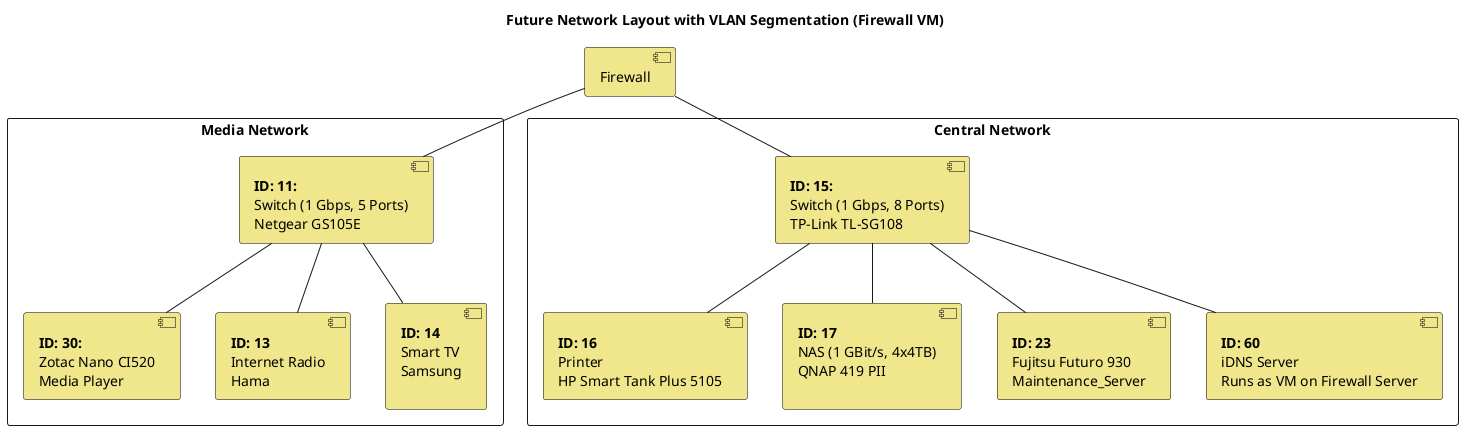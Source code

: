 @startuml
title Future Network Layout with VLAN Segmentation (Firewall VM)

[Firewall]

skinparam component {
    BackgroundColor Khaki
    BorderColor Black
    FontColor Black
}

rectangle "Media Network" as Media {
    [**ID: 11:**\nSwitch (1 Gbps, 5 Ports)\nNetgear GS105E] as SWITCH_MEDIA
    [**ID: 30:**\nZotac Nano CI520\nMedia Player] as MEDIAPLAYER_GLOVARY_N305

    [**ID: 13**\nInternet Radio\nHama] as Media_Radio
    [**ID: 14**\nSmart TV\nSamsung\n] as Media_TV
}

rectangle "Central Network" as Central {
    [**ID: 15:**\nSwitch (1 Gbps, 8 Ports)\nTP-Link TL-SG108] as SWITCH_CENTRAL
    [**ID: 16**\nPrinter\nHP Smart Tank Plus 5105] as Central_Printer
    [**ID: 17**\nNAS (1 GBit/s, 4x4TB)\nQNAP 419 PII\n] as Central_NAS
    [**ID: 23**\nFujitsu Futuro 930\nMaintenance_Server] as Maintenance
    [**ID: 60**\niDNS Server\nRuns as VM on Firewall Server] as Dns
    
}

Firewall -- SWITCH_CENTRAL
Firewall -- SWITCH_MEDIA

SWITCH_MEDIA -- Media_Radio
SWITCH_MEDIA -- Media_TV
SWITCH_MEDIA -- MEDIAPLAYER_GLOVARY_N305

SWITCH_CENTRAL -- Central_Printer
SWITCH_CENTRAL -- Central_NAS
SWITCH_CENTRAL -- Maintenance
SWITCH_CENTRAL -- Dns

@enduml

